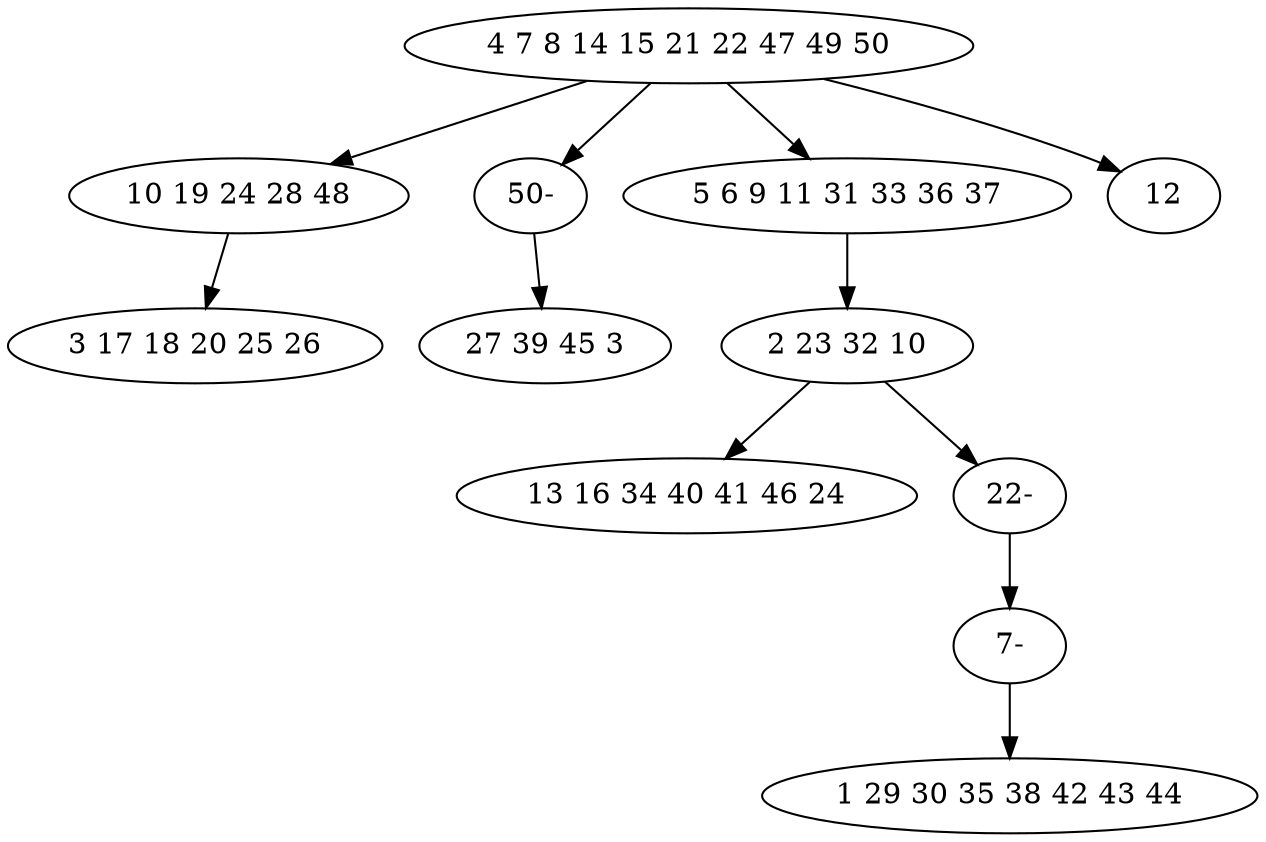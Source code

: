 digraph true_tree {
	"0" -> "1"
	"0" -> "10"
	"1" -> "3"
	"0" -> "4"
	"4" -> "5"
	"0" -> "6"
	"5" -> "7"
	"5" -> "9"
	"9" -> "11"
	"10" -> "2"
	"11" -> "8"
	"0" [label="4 7 8 14 15 21 22 47 49 50"];
	"1" [label="10 19 24 28 48"];
	"2" [label="27 39 45 3"];
	"3" [label="3 17 18 20 25 26"];
	"4" [label="5 6 9 11 31 33 36 37"];
	"5" [label="2 23 32 10"];
	"6" [label="12"];
	"7" [label="13 16 34 40 41 46 24"];
	"8" [label="1 29 30 35 38 42 43 44"];
	"9" [label="22-"];
	"10" [label="50-"];
	"11" [label="7-"];
}
